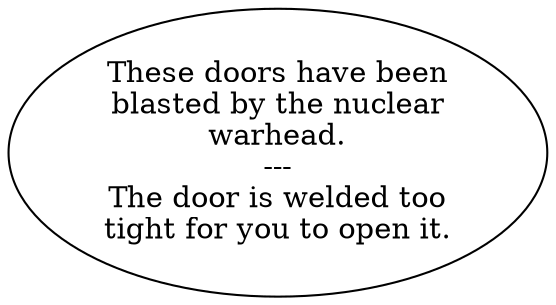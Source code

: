 digraph GLO1WEAP {
  "start" [style=filled       fillcolor="#FFFFFF"       color="#000000"]
  "start" [label="These doors have been\nblasted by the nuclear\nwarhead.\n---\nThe door is welded too\ntight for you to open it."]
}